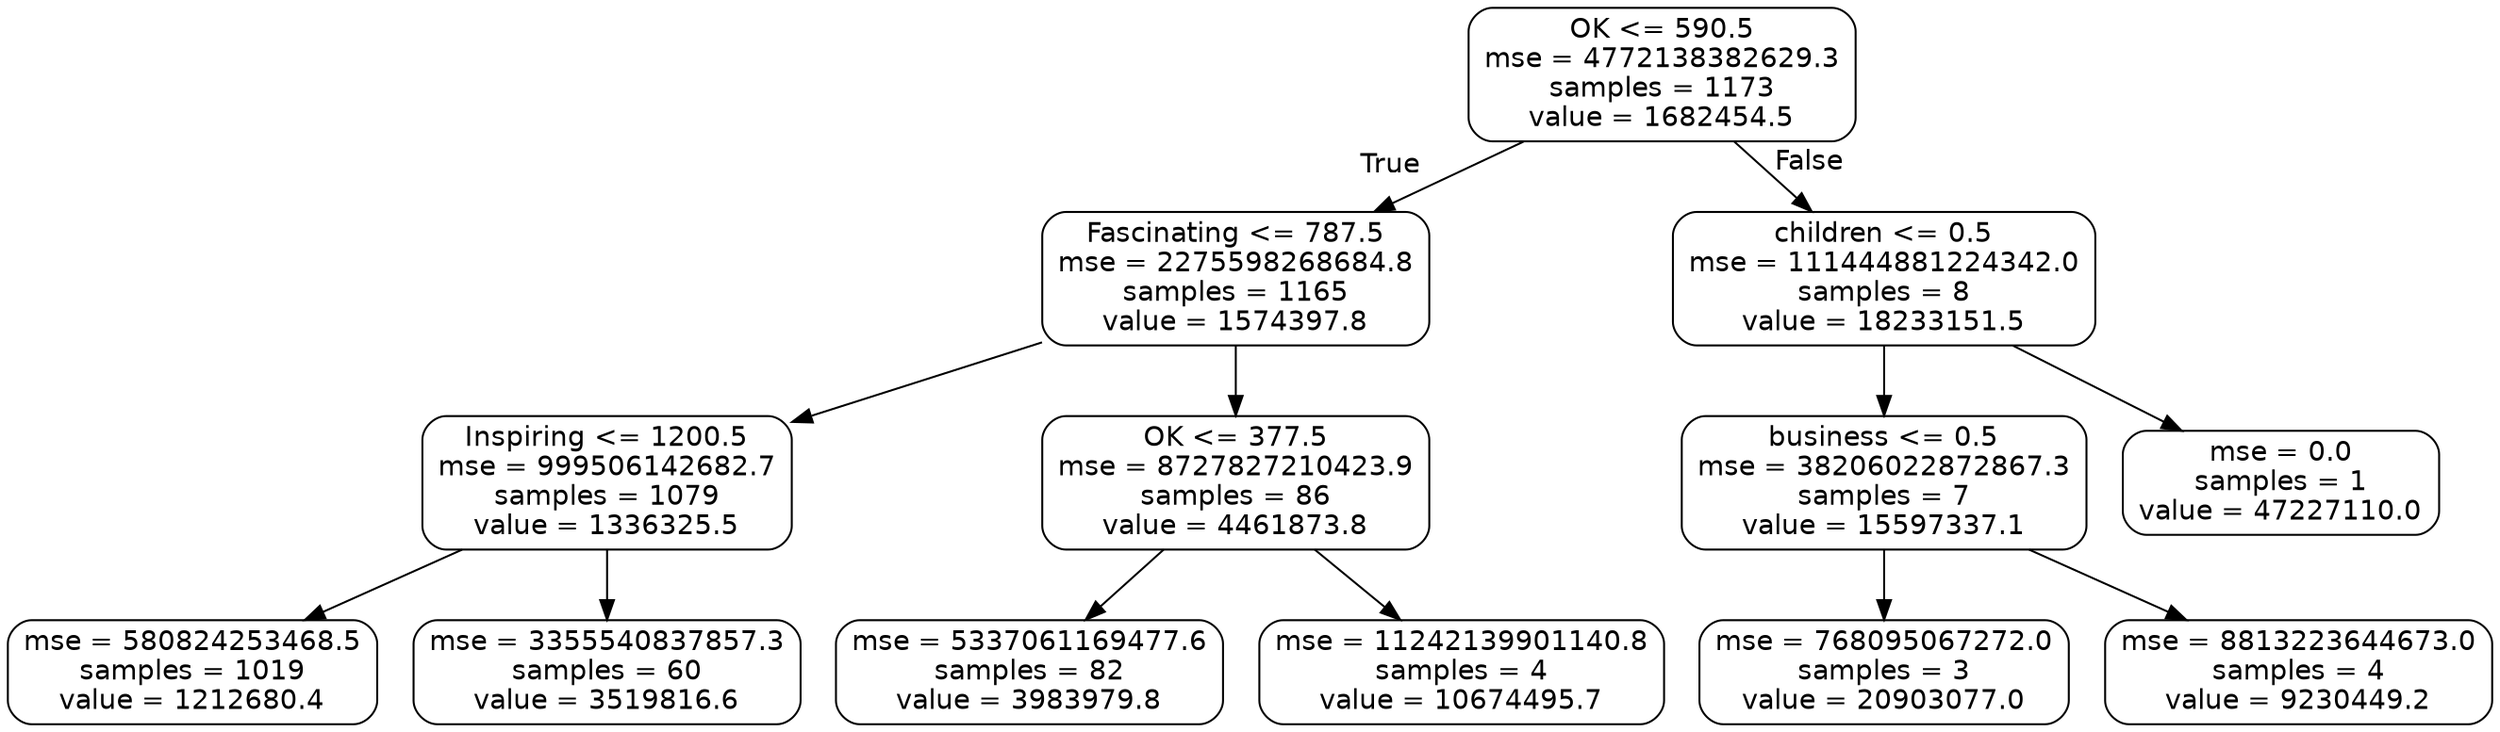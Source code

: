 digraph Tree {
node [shape=box, style="rounded", color="black", fontname=helvetica] ;
edge [fontname=helvetica] ;
0 [label="OK <= 590.5\nmse = 4772138382629.3\nsamples = 1173\nvalue = 1682454.5"] ;
1 [label="Fascinating <= 787.5\nmse = 2275598268684.8\nsamples = 1165\nvalue = 1574397.8"] ;
0 -> 1 [labeldistance=2.5, labelangle=45, headlabel="True"] ;
2 [label="Inspiring <= 1200.5\nmse = 999506142682.7\nsamples = 1079\nvalue = 1336325.5"] ;
1 -> 2 ;
3 [label="mse = 580824253468.5\nsamples = 1019\nvalue = 1212680.4"] ;
2 -> 3 ;
4 [label="mse = 3355540837857.3\nsamples = 60\nvalue = 3519816.6"] ;
2 -> 4 ;
5 [label="OK <= 377.5\nmse = 8727827210423.9\nsamples = 86\nvalue = 4461873.8"] ;
1 -> 5 ;
6 [label="mse = 5337061169477.6\nsamples = 82\nvalue = 3983979.8"] ;
5 -> 6 ;
7 [label="mse = 11242139901140.8\nsamples = 4\nvalue = 10674495.7"] ;
5 -> 7 ;
8 [label="children <= 0.5\nmse = 111444881224342.0\nsamples = 8\nvalue = 18233151.5"] ;
0 -> 8 [labeldistance=2.5, labelangle=-45, headlabel="False"] ;
9 [label="business <= 0.5\nmse = 38206022872867.3\nsamples = 7\nvalue = 15597337.1"] ;
8 -> 9 ;
10 [label="mse = 768095067272.0\nsamples = 3\nvalue = 20903077.0"] ;
9 -> 10 ;
11 [label="mse = 8813223644673.0\nsamples = 4\nvalue = 9230449.2"] ;
9 -> 11 ;
12 [label="mse = 0.0\nsamples = 1\nvalue = 47227110.0"] ;
8 -> 12 ;
}